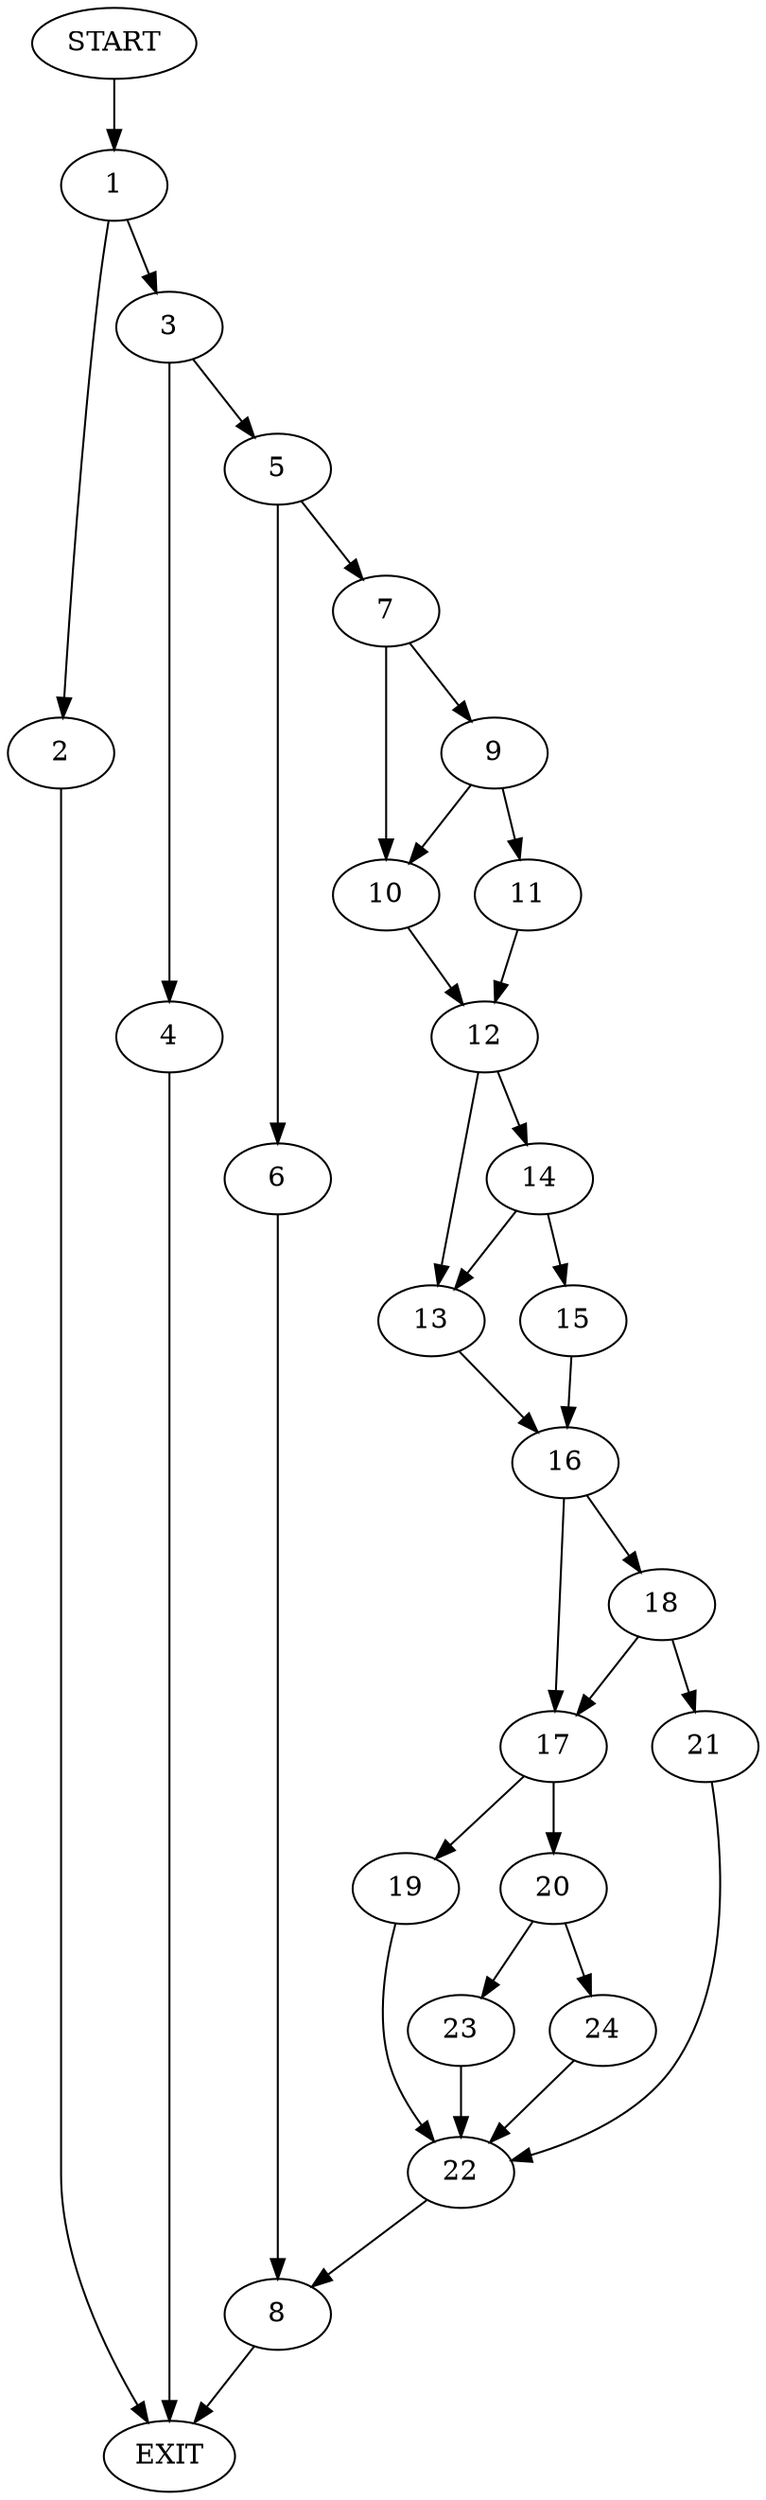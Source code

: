 digraph {
0 [label="START"]
25 [label="EXIT"]
0 -> 1
1 -> 2
1 -> 3
3 -> 4
3 -> 5
2 -> 25
4 -> 25
5 -> 6
5 -> 7
6 -> 8
7 -> 9
7 -> 10
9 -> 11
9 -> 10
10 -> 12
11 -> 12
12 -> 13
12 -> 14
14 -> 13
14 -> 15
13 -> 16
15 -> 16
16 -> 17
16 -> 18
17 -> 19
17 -> 20
18 -> 21
18 -> 17
21 -> 22
22 -> 8
20 -> 23
20 -> 24
19 -> 22
23 -> 22
24 -> 22
8 -> 25
}
